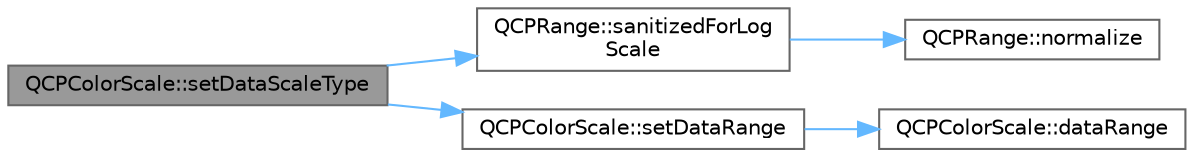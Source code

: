 digraph "QCPColorScale::setDataScaleType"
{
 // LATEX_PDF_SIZE
  bgcolor="transparent";
  edge [fontname=Helvetica,fontsize=10,labelfontname=Helvetica,labelfontsize=10];
  node [fontname=Helvetica,fontsize=10,shape=box,height=0.2,width=0.4];
  rankdir="LR";
  Node1 [label="QCPColorScale::setDataScaleType",height=0.2,width=0.4,color="gray40", fillcolor="grey60", style="filled", fontcolor="black",tooltip=" "];
  Node1 -> Node2 [color="steelblue1",style="solid"];
  Node2 [label="QCPRange::sanitizedForLog\lScale",height=0.2,width=0.4,color="grey40", fillcolor="white", style="filled",URL="$class_q_c_p_range.html#a3d66288d66e1d6df3636075eb42502ee",tooltip=" "];
  Node2 -> Node3 [color="steelblue1",style="solid"];
  Node3 [label="QCPRange::normalize",height=0.2,width=0.4,color="grey40", fillcolor="white", style="filled",URL="$class_q_c_p_range.html#af914a7740269b0604d0827c634a878a9",tooltip=" "];
  Node1 -> Node4 [color="steelblue1",style="solid"];
  Node4 [label="QCPColorScale::setDataRange",height=0.2,width=0.4,color="grey40", fillcolor="white", style="filled",URL="$class_q_c_p_color_scale.html#abe88633003a26d1e756aa74984587fef",tooltip=" "];
  Node4 -> Node5 [color="steelblue1",style="solid"];
  Node5 [label="QCPColorScale::dataRange",height=0.2,width=0.4,color="grey40", fillcolor="white", style="filled",URL="$class_q_c_p_color_scale.html#a51f5756f99867bd91e570eddefeb1ef4",tooltip=" "];
}
